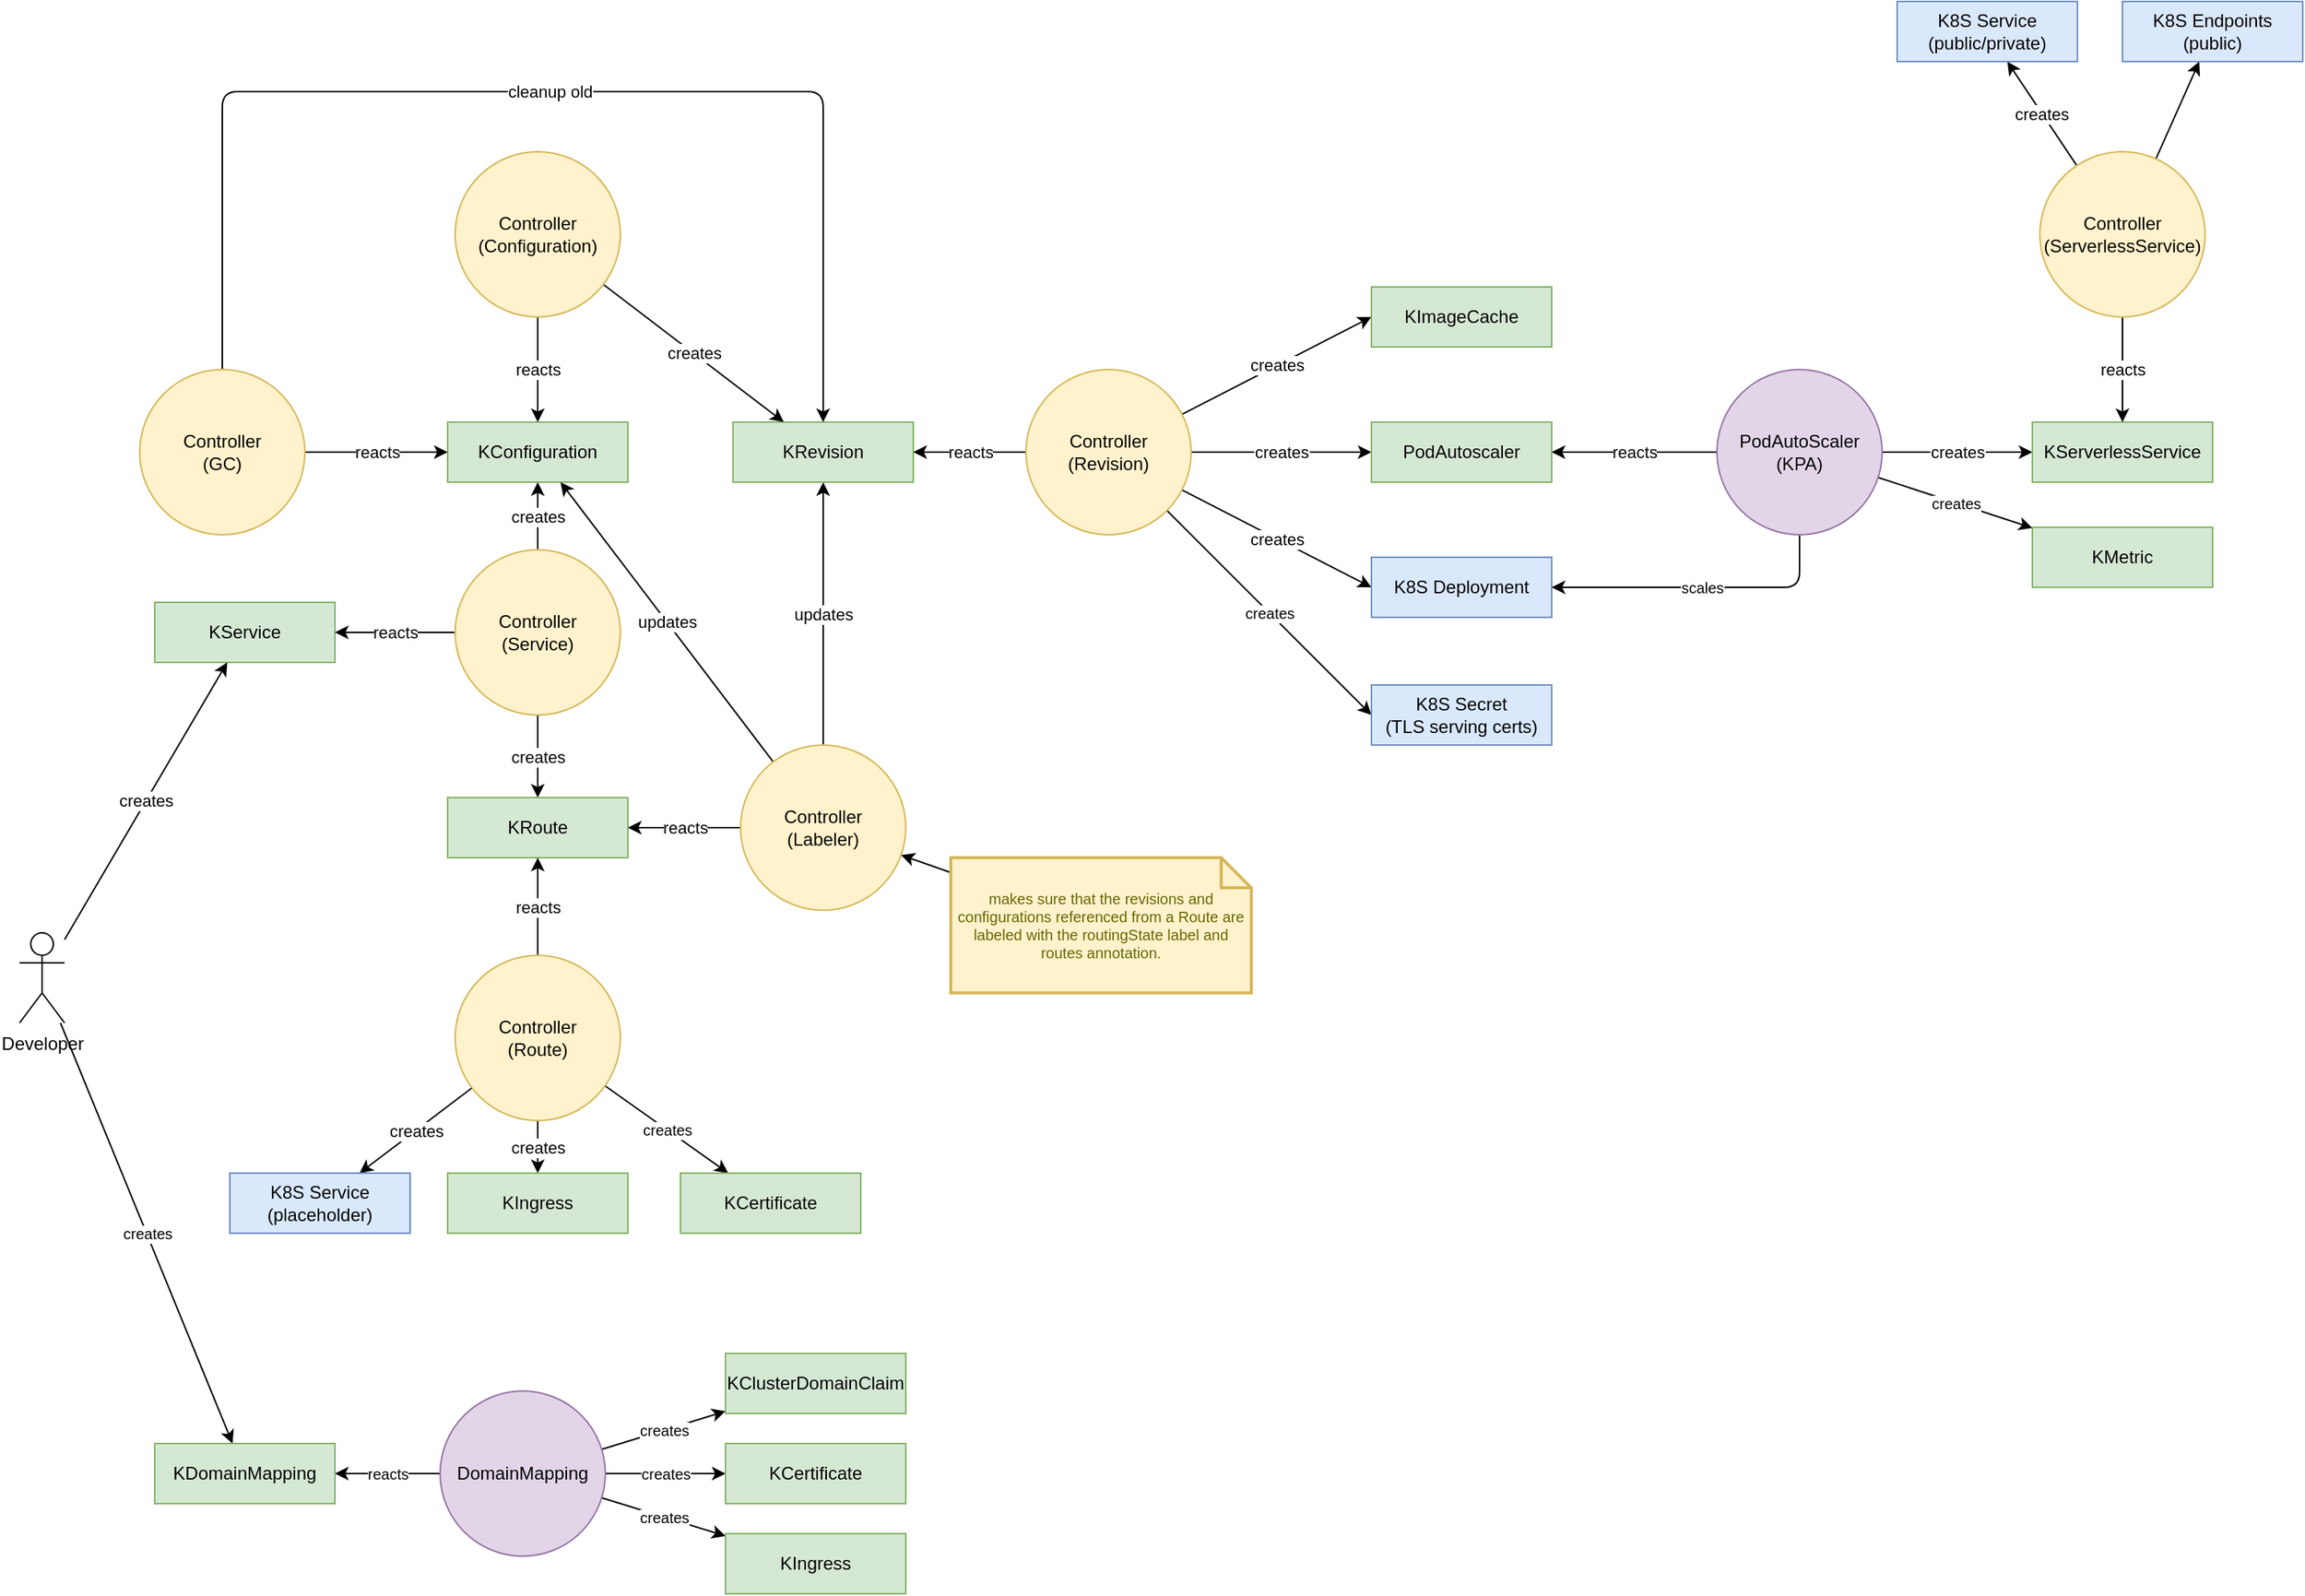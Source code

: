 <mxfile>
    <diagram id="qjmzTpRJZYJpSohU_zQU" name="Page-1">
        <mxGraphModel dx="1130" dy="2378" grid="1" gridSize="10" guides="1" tooltips="1" connect="1" arrows="1" fold="1" page="1" pageScale="1" pageWidth="827" pageHeight="1169" math="0" shadow="0">
            <root>
                <mxCell id="0"/>
                <mxCell id="1" parent="0"/>
                <mxCell id="2" value="KService" style="rounded=0;whiteSpace=wrap;html=1;fillColor=#d5e8d4;strokeColor=#82b366;" vertex="1" parent="1">
                    <mxGeometry x="180" y="240" width="120" height="40" as="geometry"/>
                </mxCell>
                <mxCell id="4" value="creates" style="edgeStyle=none;html=1;" edge="1" parent="1" source="3" target="2">
                    <mxGeometry relative="1" as="geometry"/>
                </mxCell>
                <mxCell id="65" value="creates" style="edgeStyle=none;html=1;fontSize=10;" edge="1" parent="1" source="3" target="55">
                    <mxGeometry relative="1" as="geometry"/>
                </mxCell>
                <mxCell id="3" value="Developer" style="shape=umlActor;verticalLabelPosition=bottom;verticalAlign=top;html=1;outlineConnect=0;" vertex="1" parent="1">
                    <mxGeometry x="90" y="460" width="30" height="60" as="geometry"/>
                </mxCell>
                <mxCell id="6" value="reacts" style="edgeStyle=none;html=1;" edge="1" parent="1" source="5" target="2">
                    <mxGeometry relative="1" as="geometry"/>
                </mxCell>
                <mxCell id="9" value="creates" style="edgeStyle=none;html=1;" edge="1" parent="1" source="5" target="8">
                    <mxGeometry relative="1" as="geometry"/>
                </mxCell>
                <mxCell id="12" value="creates" style="edgeStyle=none;html=1;" edge="1" parent="1" source="5" target="7">
                    <mxGeometry relative="1" as="geometry"/>
                </mxCell>
                <mxCell id="5" value="Controller&lt;br&gt;(Service)" style="ellipse;whiteSpace=wrap;html=1;aspect=fixed;fillColor=#fff2cc;strokeColor=#d6b656;" vertex="1" parent="1">
                    <mxGeometry x="380" y="205" width="110" height="110" as="geometry"/>
                </mxCell>
                <mxCell id="7" value="KRoute" style="rounded=0;whiteSpace=wrap;html=1;fillColor=#d5e8d4;strokeColor=#82b366;" vertex="1" parent="1">
                    <mxGeometry x="375" y="370" width="120" height="40" as="geometry"/>
                </mxCell>
                <mxCell id="8" value="KConfiguration" style="rounded=0;whiteSpace=wrap;html=1;fillColor=#d5e8d4;strokeColor=#82b366;" vertex="1" parent="1">
                    <mxGeometry x="375" y="120" width="120" height="40" as="geometry"/>
                </mxCell>
                <mxCell id="11" value="reacts" style="edgeStyle=none;html=1;" edge="1" parent="1" source="10" target="7">
                    <mxGeometry relative="1" as="geometry"/>
                </mxCell>
                <mxCell id="17" value="creates" style="edgeStyle=none;html=1;" edge="1" parent="1" source="10" target="15">
                    <mxGeometry relative="1" as="geometry"/>
                </mxCell>
                <mxCell id="18" value="creates" style="edgeStyle=none;html=1;" edge="1" parent="1" source="10" target="16">
                    <mxGeometry relative="1" as="geometry"/>
                </mxCell>
                <mxCell id="49" value="creates" style="edgeStyle=none;html=1;fontSize=10;" edge="1" parent="1" source="10" target="48">
                    <mxGeometry relative="1" as="geometry"/>
                </mxCell>
                <mxCell id="10" value="Controller&lt;br&gt;(Route)" style="ellipse;whiteSpace=wrap;html=1;aspect=fixed;fillColor=#fff2cc;strokeColor=#d6b656;" vertex="1" parent="1">
                    <mxGeometry x="380" y="475" width="110" height="110" as="geometry"/>
                </mxCell>
                <mxCell id="14" value="reacts" style="edgeStyle=none;html=1;" edge="1" parent="1" source="13" target="7">
                    <mxGeometry relative="1" as="geometry"/>
                </mxCell>
                <mxCell id="19" value="updates" style="edgeStyle=none;html=1;" edge="1" parent="1" source="13" target="8">
                    <mxGeometry relative="1" as="geometry"/>
                </mxCell>
                <mxCell id="21" value="updates" style="edgeStyle=none;html=1;" edge="1" parent="1" source="13" target="20">
                    <mxGeometry relative="1" as="geometry"/>
                </mxCell>
                <mxCell id="13" value="Controller&lt;br&gt;(Labeler)" style="ellipse;whiteSpace=wrap;html=1;aspect=fixed;fillColor=#fff2cc;strokeColor=#d6b656;" vertex="1" parent="1">
                    <mxGeometry x="570" y="335" width="110" height="110" as="geometry"/>
                </mxCell>
                <mxCell id="15" value="K8S Service&lt;br&gt;(placeholder)" style="rounded=0;whiteSpace=wrap;html=1;fillColor=#dae8fc;strokeColor=#6c8ebf;" vertex="1" parent="1">
                    <mxGeometry x="230" y="620" width="120" height="40" as="geometry"/>
                </mxCell>
                <mxCell id="16" value="KIngress" style="rounded=0;whiteSpace=wrap;html=1;fillColor=#d5e8d4;strokeColor=#82b366;" vertex="1" parent="1">
                    <mxGeometry x="375" y="620" width="120" height="40" as="geometry"/>
                </mxCell>
                <mxCell id="20" value="KRevision" style="rounded=0;whiteSpace=wrap;html=1;fillColor=#d5e8d4;strokeColor=#82b366;" vertex="1" parent="1">
                    <mxGeometry x="565" y="120" width="120" height="40" as="geometry"/>
                </mxCell>
                <mxCell id="23" value="reacts" style="edgeStyle=none;html=1;" edge="1" parent="1" source="22" target="8">
                    <mxGeometry relative="1" as="geometry"/>
                </mxCell>
                <mxCell id="24" value="creates" style="edgeStyle=none;html=1;" edge="1" parent="1" source="22" target="20">
                    <mxGeometry relative="1" as="geometry"/>
                </mxCell>
                <mxCell id="22" value="Controller (Configuration)" style="ellipse;whiteSpace=wrap;html=1;aspect=fixed;fillColor=#fff2cc;strokeColor=#d6b656;" vertex="1" parent="1">
                    <mxGeometry x="380" y="-60" width="110" height="110" as="geometry"/>
                </mxCell>
                <mxCell id="26" value="reacts" style="edgeStyle=none;html=1;" edge="1" parent="1" source="25" target="20">
                    <mxGeometry relative="1" as="geometry"/>
                </mxCell>
                <mxCell id="30" value="creates" style="edgeStyle=none;html=1;entryX=0;entryY=0.5;entryDx=0;entryDy=0;" edge="1" parent="1" source="25" target="27">
                    <mxGeometry relative="1" as="geometry"/>
                </mxCell>
                <mxCell id="31" value="creates" style="edgeStyle=none;html=1;" edge="1" parent="1" source="25" target="28">
                    <mxGeometry relative="1" as="geometry"/>
                </mxCell>
                <mxCell id="32" value="creates" style="edgeStyle=none;html=1;entryX=0;entryY=0.5;entryDx=0;entryDy=0;" edge="1" parent="1" source="25" target="29">
                    <mxGeometry relative="1" as="geometry"/>
                </mxCell>
                <mxCell id="47" value="creates" style="edgeStyle=none;html=1;fontSize=10;entryX=0;entryY=0.5;entryDx=0;entryDy=0;" edge="1" parent="1" source="25" target="46">
                    <mxGeometry relative="1" as="geometry"/>
                </mxCell>
                <mxCell id="25" value="Controller&lt;br&gt;(Revision)" style="ellipse;whiteSpace=wrap;html=1;aspect=fixed;fillColor=#fff2cc;strokeColor=#d6b656;" vertex="1" parent="1">
                    <mxGeometry x="760" y="85" width="110" height="110" as="geometry"/>
                </mxCell>
                <mxCell id="27" value="KImageCache" style="rounded=0;whiteSpace=wrap;html=1;fillColor=#d5e8d4;strokeColor=#82b366;" vertex="1" parent="1">
                    <mxGeometry x="990" y="30" width="120" height="40" as="geometry"/>
                </mxCell>
                <mxCell id="28" value="PodAutoscaler" style="rounded=0;whiteSpace=wrap;html=1;fillColor=#d5e8d4;strokeColor=#82b366;" vertex="1" parent="1">
                    <mxGeometry x="990" y="120" width="120" height="40" as="geometry"/>
                </mxCell>
                <mxCell id="29" value="K8S Deployment" style="rounded=0;whiteSpace=wrap;html=1;fillColor=#dae8fc;strokeColor=#6c8ebf;" vertex="1" parent="1">
                    <mxGeometry x="990" y="210" width="120" height="40" as="geometry"/>
                </mxCell>
                <mxCell id="34" value="reacts" style="edgeStyle=none;html=1;" edge="1" parent="1" source="33" target="8">
                    <mxGeometry relative="1" as="geometry"/>
                </mxCell>
                <mxCell id="35" value="cleanup old" style="edgeStyle=none;html=1;" edge="1" parent="1" source="33" target="20">
                    <mxGeometry relative="1" as="geometry">
                        <Array as="points">
                            <mxPoint x="225" y="-100"/>
                            <mxPoint x="625" y="-100"/>
                        </Array>
                    </mxGeometry>
                </mxCell>
                <mxCell id="33" value="Controller&lt;br&gt;(GC)" style="ellipse;whiteSpace=wrap;html=1;aspect=fixed;fillColor=#fff2cc;strokeColor=#d6b656;" vertex="1" parent="1">
                    <mxGeometry x="170" y="85" width="110" height="110" as="geometry"/>
                </mxCell>
                <mxCell id="37" value="reacts" style="edgeStyle=none;html=1;" edge="1" parent="1" source="36" target="28">
                    <mxGeometry relative="1" as="geometry"/>
                </mxCell>
                <mxCell id="39" value="creates" style="edgeStyle=none;html=1;" edge="1" parent="1" source="36" target="38">
                    <mxGeometry relative="1" as="geometry"/>
                </mxCell>
                <mxCell id="41" value="creates" style="edgeStyle=none;html=1;" edge="1" parent="1" source="42" target="40">
                    <mxGeometry relative="1" as="geometry"/>
                </mxCell>
                <mxCell id="53" value="creates" style="edgeStyle=none;html=1;fontSize=10;" edge="1" parent="1" source="36" target="52">
                    <mxGeometry relative="1" as="geometry"/>
                </mxCell>
                <mxCell id="66" value="scales" style="edgeStyle=none;html=1;fontSize=10;" edge="1" parent="1" source="36" target="29">
                    <mxGeometry relative="1" as="geometry">
                        <Array as="points">
                            <mxPoint x="1275" y="230"/>
                        </Array>
                    </mxGeometry>
                </mxCell>
                <mxCell id="36" value="PodAutoScaler &lt;br&gt;(KPA)" style="ellipse;whiteSpace=wrap;html=1;aspect=fixed;fillColor=#e1d5e7;strokeColor=#9673a6;" vertex="1" parent="1">
                    <mxGeometry x="1220" y="85" width="110" height="110" as="geometry"/>
                </mxCell>
                <mxCell id="38" value="KServerlessService" style="rounded=0;whiteSpace=wrap;html=1;fillColor=#d5e8d4;strokeColor=#82b366;" vertex="1" parent="1">
                    <mxGeometry x="1430" y="120" width="120" height="40" as="geometry"/>
                </mxCell>
                <mxCell id="40" value="K8S Service&lt;br&gt;(public/private)" style="rounded=0;whiteSpace=wrap;html=1;fillColor=#dae8fc;strokeColor=#6c8ebf;" vertex="1" parent="1">
                    <mxGeometry x="1340" y="-160" width="120" height="40" as="geometry"/>
                </mxCell>
                <mxCell id="43" value="reacts" style="edgeStyle=none;html=1;entryX=0.5;entryY=0;entryDx=0;entryDy=0;" edge="1" parent="1" source="42" target="38">
                    <mxGeometry relative="1" as="geometry"/>
                </mxCell>
                <mxCell id="51" style="edgeStyle=none;html=1;fontSize=10;" edge="1" parent="1" source="42" target="50">
                    <mxGeometry relative="1" as="geometry"/>
                </mxCell>
                <mxCell id="42" value="Controller&lt;br&gt;(ServerlessService)" style="ellipse;whiteSpace=wrap;html=1;aspect=fixed;fillColor=#fff2cc;strokeColor=#d6b656;" vertex="1" parent="1">
                    <mxGeometry x="1435" y="-60" width="110" height="110" as="geometry"/>
                </mxCell>
                <mxCell id="45" style="edgeStyle=none;html=1;" edge="1" parent="1" source="44" target="13">
                    <mxGeometry relative="1" as="geometry"/>
                </mxCell>
                <mxCell id="44" value="makes sure that the revisions and configurations referenced from a Route are labeled with the routingState label and routes annotation." style="shape=note;strokeWidth=2;fontSize=10;size=20;whiteSpace=wrap;fillColor=#fff2cc;strokeColor=#d6b656;fontColor=#666600;" vertex="1" parent="1">
                    <mxGeometry x="710" y="410" width="200" height="90" as="geometry"/>
                </mxCell>
                <mxCell id="46" value="K8S Secret&lt;br&gt;(TLS serving certs)" style="rounded=0;whiteSpace=wrap;html=1;fillColor=#dae8fc;strokeColor=#6c8ebf;" vertex="1" parent="1">
                    <mxGeometry x="990" y="295" width="120" height="40" as="geometry"/>
                </mxCell>
                <mxCell id="48" value="KCertificate" style="rounded=0;whiteSpace=wrap;html=1;fillColor=#d5e8d4;strokeColor=#82b366;" vertex="1" parent="1">
                    <mxGeometry x="530" y="620" width="120" height="40" as="geometry"/>
                </mxCell>
                <mxCell id="50" value="K8S Endpoints&lt;br&gt;(public)" style="rounded=0;whiteSpace=wrap;html=1;fillColor=#dae8fc;strokeColor=#6c8ebf;" vertex="1" parent="1">
                    <mxGeometry x="1490" y="-160" width="120" height="40" as="geometry"/>
                </mxCell>
                <mxCell id="52" value="KMetric" style="rounded=0;whiteSpace=wrap;html=1;fillColor=#d5e8d4;strokeColor=#82b366;" vertex="1" parent="1">
                    <mxGeometry x="1430" y="190" width="120" height="40" as="geometry"/>
                </mxCell>
                <mxCell id="56" value="reacts" style="edgeStyle=none;html=1;fontSize=10;" edge="1" parent="1" source="54" target="55">
                    <mxGeometry relative="1" as="geometry"/>
                </mxCell>
                <mxCell id="59" value="creates" style="edgeStyle=none;html=1;fontSize=10;" edge="1" parent="1" source="54" target="57">
                    <mxGeometry relative="1" as="geometry"/>
                </mxCell>
                <mxCell id="61" value="creates" style="edgeStyle=none;html=1;fontSize=10;" edge="1" parent="1" source="54" target="60">
                    <mxGeometry relative="1" as="geometry"/>
                </mxCell>
                <mxCell id="63" value="creates" style="edgeStyle=none;html=1;fontSize=10;" edge="1" parent="1" source="54" target="62">
                    <mxGeometry relative="1" as="geometry"/>
                </mxCell>
                <mxCell id="54" value="DomainMapping" style="ellipse;whiteSpace=wrap;html=1;aspect=fixed;fillColor=#e1d5e7;strokeColor=#9673a6;" vertex="1" parent="1">
                    <mxGeometry x="370" y="765" width="110" height="110" as="geometry"/>
                </mxCell>
                <mxCell id="55" value="KDomainMapping" style="rounded=0;whiteSpace=wrap;html=1;fillColor=#d5e8d4;strokeColor=#82b366;" vertex="1" parent="1">
                    <mxGeometry x="180" y="800" width="120" height="40" as="geometry"/>
                </mxCell>
                <mxCell id="57" value="KClusterDomainClaim" style="rounded=0;whiteSpace=wrap;html=1;fillColor=#d5e8d4;strokeColor=#82b366;" vertex="1" parent="1">
                    <mxGeometry x="560" y="740" width="120" height="40" as="geometry"/>
                </mxCell>
                <mxCell id="60" value="KCertificate" style="rounded=0;whiteSpace=wrap;html=1;fillColor=#d5e8d4;strokeColor=#82b366;" vertex="1" parent="1">
                    <mxGeometry x="560" y="800" width="120" height="40" as="geometry"/>
                </mxCell>
                <mxCell id="62" value="KIngress" style="rounded=0;whiteSpace=wrap;html=1;fillColor=#d5e8d4;strokeColor=#82b366;" vertex="1" parent="1">
                    <mxGeometry x="560" y="860" width="120" height="40" as="geometry"/>
                </mxCell>
            </root>
        </mxGraphModel>
    </diagram>
</mxfile>